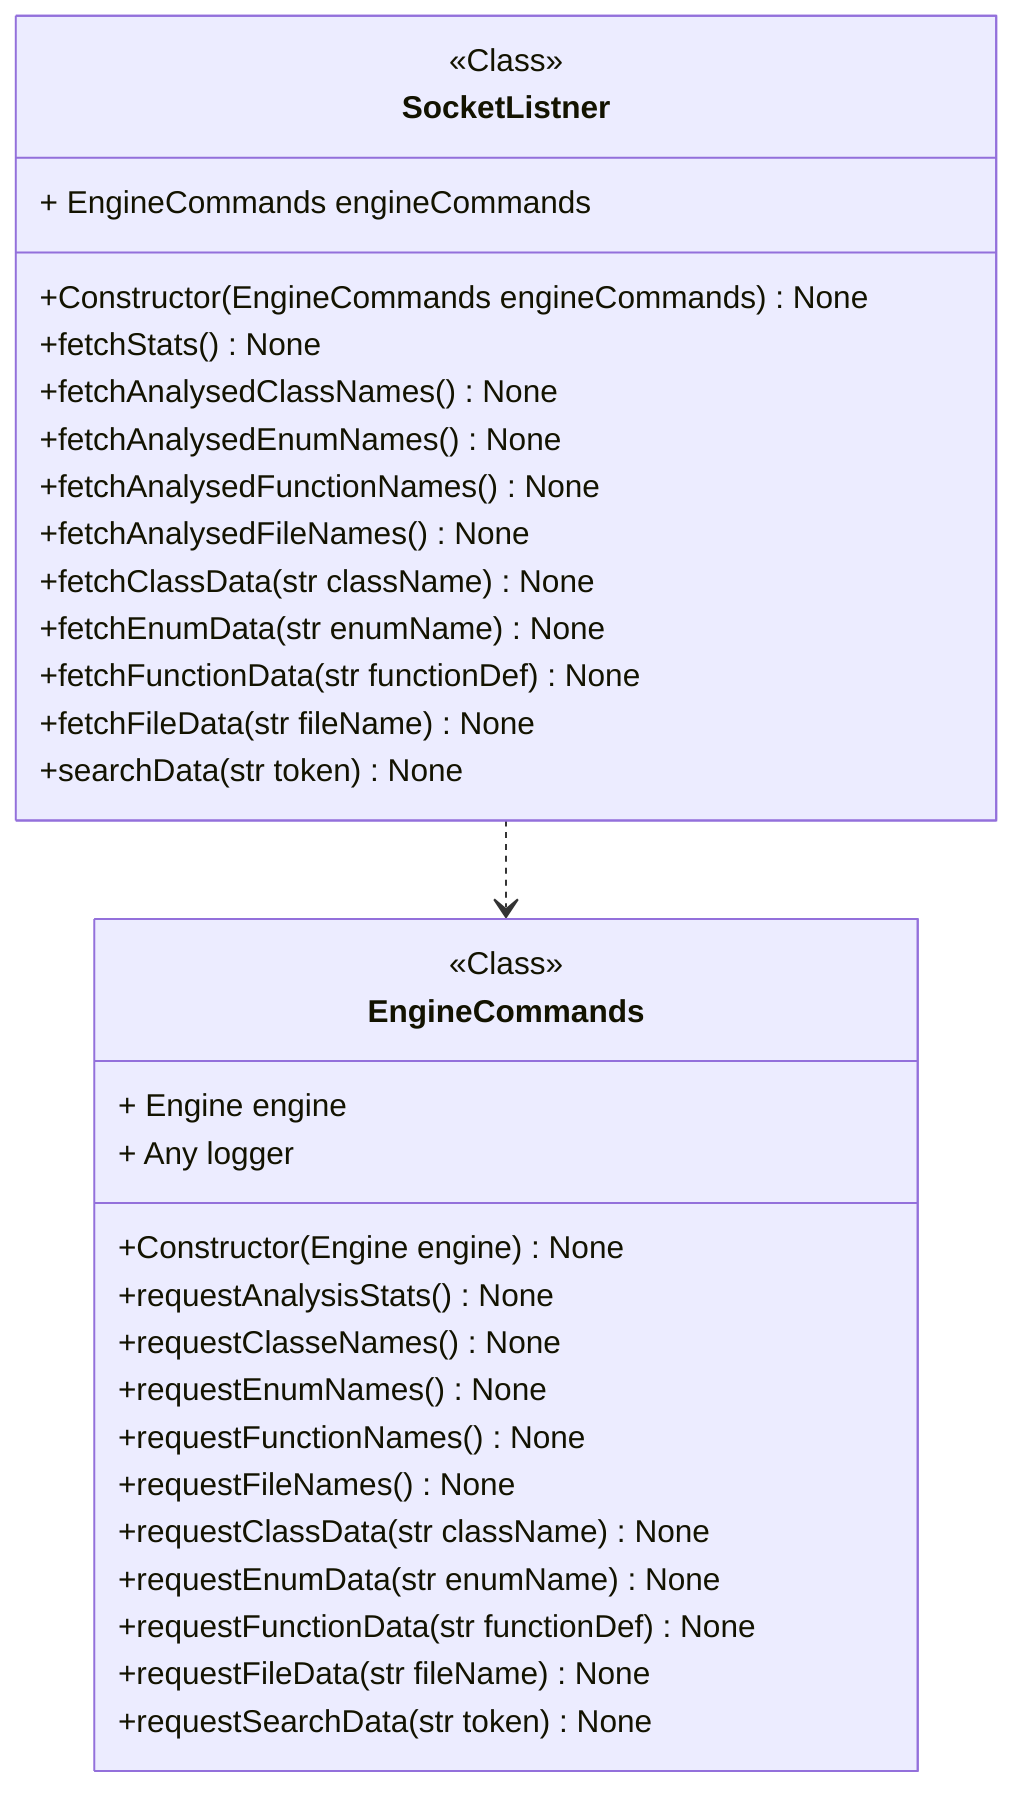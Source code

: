 classDiagram
class SocketListner {
<<Class>>
+ EngineCommands engineCommands
+Constructor(EngineCommands engineCommands) None
+fetchStats() None
+fetchAnalysedClassNames() None
+fetchAnalysedEnumNames() None
+fetchAnalysedFunctionNames() None
+fetchAnalysedFileNames() None
+fetchClassData(str className) None
+fetchEnumData(str enumName) None
+fetchFunctionData(str functionDef) None
+fetchFileData(str fileName) None
+searchData(str token) None
}
class EngineCommands {
<<Class>>
+ Engine engine
+ Any logger
+Constructor(Engine engine) None
+requestAnalysisStats() None
+requestClasseNames() None
+requestEnumNames() None
+requestFunctionNames() None
+requestFileNames() None
+requestClassData(str className) None
+requestEnumData(str enumName) None
+requestFunctionData(str functionDef) None
+requestFileData(str fileName) None
+requestSearchData(str token) None
}
link EngineCommands "class££pycodeanalyzer::ui::engineinterface::EngineCommands"
SocketListner ..> EngineCommands